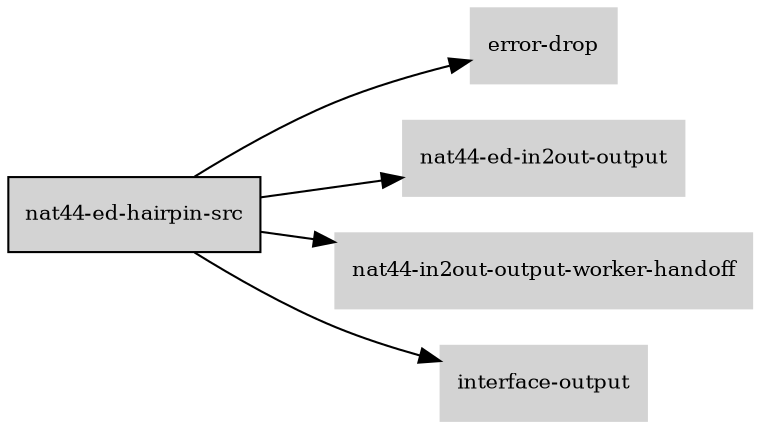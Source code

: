 digraph "nat44_ed_hairpin_src_subgraph" {
  rankdir=LR;
  node [shape=box, style=filled, fontsize=10, color=lightgray, fontcolor=black, fillcolor=lightgray];
  "nat44-ed-hairpin-src" [color=black, fontcolor=black, fillcolor=lightgray];
  edge [fontsize=8];
  "nat44-ed-hairpin-src" -> "error-drop";
  "nat44-ed-hairpin-src" -> "nat44-ed-in2out-output";
  "nat44-ed-hairpin-src" -> "nat44-in2out-output-worker-handoff";
  "nat44-ed-hairpin-src" -> "interface-output";
}
